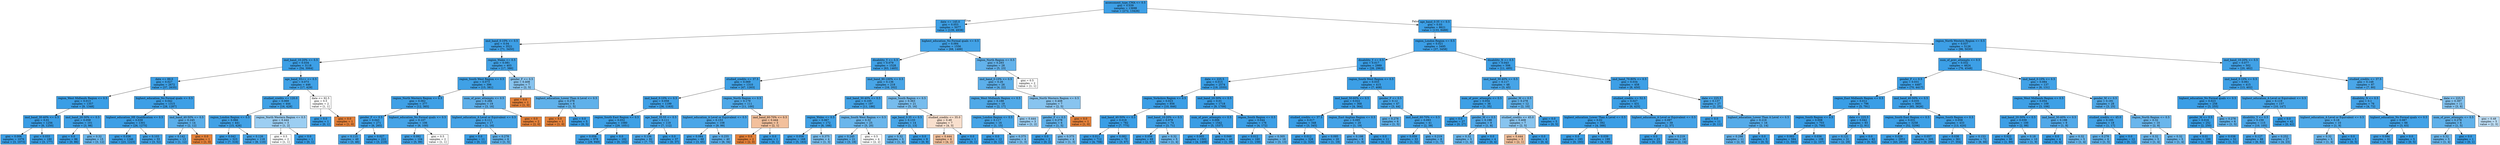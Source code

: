 digraph Tree {
node [shape=box, style="filled", color="black"] ;
0 [label="assessment_type_CMA <= 0.5\ngini = 0.039\nsamples = 13698\nvalue = [272, 13426]", fillcolor="#399de5fa"] ;
1 [label="date <= 145.0\ngini = 0.053\nsamples = 5077\nvalue = [139, 4938]", fillcolor="#399de5f8"] ;
0 -> 1 [labeldistance=2.5, labelangle=45, headlabel="True"] ;
2 [label="imd_band_0-10% <= 0.5\ngini = 0.04\nsamples = 3521\nvalue = [71, 3450]", fillcolor="#399de5fa"] ;
1 -> 2 ;
3 [label="imd_band_10-20% <= 0.5\ngini = 0.034\nsamples = 3118\nvalue = [54, 3064]", fillcolor="#399de5fb"] ;
2 -> 3 ;
4 [label="date <= 89.0\ngini = 0.027\nsamples = 2672\nvalue = [37, 2635]", fillcolor="#399de5fb"] ;
3 -> 4 ;
5 [label="region_West Midlands Region <= 0.5\ngini = 0.013\nsamples = 1357\nvalue = [9, 1348]", fillcolor="#399de5fd"] ;
4 -> 5 ;
6 [label="imd_band_30-40% <= 0.5\ngini = 0.01\nsamples = 1256\nvalue = [6, 1250]", fillcolor="#399de5fe"] ;
5 -> 6 ;
7 [label="gini = 0.006\nsamples = 1076\nvalue = [3, 1073]", fillcolor="#399de5fe"] ;
6 -> 7 ;
8 [label="gini = 0.033\nsamples = 180\nvalue = [3, 177]", fillcolor="#399de5fb"] ;
6 -> 8 ;
9 [label="imd_band_20-30% <= 0.5\ngini = 0.058\nsamples = 101\nvalue = [3, 98]", fillcolor="#399de5f7"] ;
5 -> 9 ;
10 [label="gini = 0.0\nsamples = 86\nvalue = [0, 86]", fillcolor="#399de5ff"] ;
9 -> 10 ;
11 [label="gini = 0.32\nsamples = 15\nvalue = [3, 12]", fillcolor="#399de5bf"] ;
9 -> 11 ;
12 [label="highest_education_No Formal quals <= 0.5\ngini = 0.042\nsamples = 1315\nvalue = [28, 1287]", fillcolor="#399de5f9"] ;
4 -> 12 ;
13 [label="highest_education_HE Qualification <= 0.5\ngini = 0.039\nsamples = 1301\nvalue = [26, 1275]", fillcolor="#399de5fa"] ;
12 -> 13 ;
14 [label="gini = 0.036\nsamples = 1246\nvalue = [23, 1223]", fillcolor="#399de5fa"] ;
13 -> 14 ;
15 [label="gini = 0.103\nsamples = 55\nvalue = [3, 52]", fillcolor="#399de5f0"] ;
13 -> 15 ;
16 [label="imd_band_40-50% <= 0.5\ngini = 0.245\nsamples = 14\nvalue = [2, 12]", fillcolor="#399de5d4"] ;
12 -> 16 ;
17 [label="gini = 0.142\nsamples = 13\nvalue = [1, 12]", fillcolor="#399de5ea"] ;
16 -> 17 ;
18 [label="gini = 0.0\nsamples = 1\nvalue = [1, 0]", fillcolor="#e58139ff"] ;
16 -> 18 ;
19 [label="age_band_55<= <= 0.5\ngini = 0.073\nsamples = 446\nvalue = [17, 429]", fillcolor="#399de5f5"] ;
3 -> 19 ;
20 [label="studied_credits <= 120.0\ngini = 0.069\nsamples = 444\nvalue = [16, 428]", fillcolor="#399de5f5"] ;
19 -> 20 ;
21 [label="region_London Region <= 0.5\ngini = 0.066\nsamples = 441\nvalue = [15, 426]", fillcolor="#399de5f6"] ;
20 -> 21 ;
22 [label="gini = 0.042\nsamples = 323\nvalue = [7, 316]", fillcolor="#399de5f9"] ;
21 -> 22 ;
23 [label="gini = 0.126\nsamples = 118\nvalue = [8, 110]", fillcolor="#399de5ec"] ;
21 -> 23 ;
24 [label="region_North Western Region <= 0.5\ngini = 0.444\nsamples = 3\nvalue = [1, 2]", fillcolor="#399de57f"] ;
20 -> 24 ;
25 [label="gini = 0.5\nsamples = 2\nvalue = [1, 1]", fillcolor="#e5813900"] ;
24 -> 25 ;
26 [label="gini = 0.0\nsamples = 1\nvalue = [0, 1]", fillcolor="#399de5ff"] ;
24 -> 26 ;
27 [label="date <= 92.5\ngini = 0.5\nsamples = 2\nvalue = [1, 1]", fillcolor="#e5813900"] ;
19 -> 27 ;
28 [label="gini = 0.0\nsamples = 1\nvalue = [0, 1]", fillcolor="#399de5ff"] ;
27 -> 28 ;
29 [label="gini = 0.0\nsamples = 1\nvalue = [1, 0]", fillcolor="#e58139ff"] ;
27 -> 29 ;
30 [label="region_Wales <= 0.5\ngini = 0.081\nsamples = 403\nvalue = [17, 386]", fillcolor="#399de5f4"] ;
2 -> 30 ;
31 [label="region_South West Region <= 0.5\ngini = 0.073\nsamples = 396\nvalue = [15, 381]", fillcolor="#399de5f5"] ;
30 -> 31 ;
32 [label="region_North Western Region <= 0.5\ngini = 0.062\nsamples = 377\nvalue = [12, 365]", fillcolor="#399de5f7"] ;
31 -> 32 ;
33 [label="gender_F <= 0.5\ngini = 0.043\nsamples = 271\nvalue = [6, 265]", fillcolor="#399de5f9"] ;
32 -> 33 ;
34 [label="gini = 0.115\nsamples = 49\nvalue = [3, 46]", fillcolor="#399de5ee"] ;
33 -> 34 ;
35 [label="gini = 0.027\nsamples = 222\nvalue = [3, 219]", fillcolor="#399de5fc"] ;
33 -> 35 ;
36 [label="highest_education_No Formal quals <= 0.5\ngini = 0.107\nsamples = 106\nvalue = [6, 100]", fillcolor="#399de5f0"] ;
32 -> 36 ;
37 [label="gini = 0.092\nsamples = 104\nvalue = [5, 99]", fillcolor="#399de5f2"] ;
36 -> 37 ;
38 [label="gini = 0.5\nsamples = 2\nvalue = [1, 1]", fillcolor="#e5813900"] ;
36 -> 38 ;
39 [label="num_of_prev_attempts <= 0.5\ngini = 0.266\nsamples = 19\nvalue = [3, 16]", fillcolor="#399de5cf"] ;
31 -> 39 ;
40 [label="highest_education_A Level or Equivalent <= 0.5\ngini = 0.111\nsamples = 17\nvalue = [1, 16]", fillcolor="#399de5ef"] ;
39 -> 40 ;
41 [label="gini = 0.0\nsamples = 11\nvalue = [0, 11]", fillcolor="#399de5ff"] ;
40 -> 41 ;
42 [label="gini = 0.278\nsamples = 6\nvalue = [1, 5]", fillcolor="#399de5cc"] ;
40 -> 42 ;
43 [label="gini = 0.0\nsamples = 2\nvalue = [2, 0]", fillcolor="#e58139ff"] ;
39 -> 43 ;
44 [label="gender_F <= 0.5\ngini = 0.408\nsamples = 7\nvalue = [2, 5]", fillcolor="#399de599"] ;
30 -> 44 ;
45 [label="gini = 0.0\nsamples = 1\nvalue = [1, 0]", fillcolor="#e58139ff"] ;
44 -> 45 ;
46 [label="highest_education_Lower Than A Level <= 0.5\ngini = 0.278\nsamples = 6\nvalue = [1, 5]", fillcolor="#399de5cc"] ;
44 -> 46 ;
47 [label="gini = 0.0\nsamples = 1\nvalue = [1, 0]", fillcolor="#e58139ff"] ;
46 -> 47 ;
48 [label="gini = 0.0\nsamples = 5\nvalue = [0, 5]", fillcolor="#399de5ff"] ;
46 -> 48 ;
49 [label="highest_education_No Formal quals <= 0.5\ngini = 0.084\nsamples = 1556\nvalue = [68, 1488]", fillcolor="#399de5f3"] ;
1 -> 49 ;
50 [label="disability_Y <= 0.5\ngini = 0.079\nsamples = 1528\nvalue = [63, 1465]", fillcolor="#399de5f4"] ;
49 -> 50 ;
51 [label="studied_credits <= 37.5\ngini = 0.069\nsamples = 1310\nvalue = [47, 1263]", fillcolor="#399de5f6"] ;
50 -> 51 ;
52 [label="imd_band_0-10% <= 0.5\ngini = 0.058\nsamples = 1199\nvalue = [36, 1163]", fillcolor="#399de5f7"] ;
51 -> 52 ;
53 [label="region_South East Region <= 0.5\ngini = 0.052\nsamples = 1080\nvalue = [29, 1051]", fillcolor="#399de5f8"] ;
52 -> 53 ;
54 [label="gini = 0.058\nsamples = 978\nvalue = [29, 949]", fillcolor="#399de5f7"] ;
53 -> 54 ;
55 [label="gini = 0.0\nsamples = 102\nvalue = [0, 102]", fillcolor="#399de5ff"] ;
53 -> 55 ;
56 [label="age_band_35-55 <= 0.5\ngini = 0.111\nsamples = 119\nvalue = [7, 112]", fillcolor="#399de5ef"] ;
52 -> 56 ;
57 [label="gini = 0.156\nsamples = 82\nvalue = [7, 75]", fillcolor="#399de5e7"] ;
56 -> 57 ;
58 [label="gini = 0.0\nsamples = 37\nvalue = [0, 37]", fillcolor="#399de5ff"] ;
56 -> 58 ;
59 [label="region_North Region <= 0.5\ngini = 0.179\nsamples = 111\nvalue = [11, 100]", fillcolor="#399de5e3"] ;
51 -> 59 ;
60 [label="highest_education_A Level or Equivalent <= 0.5\ngini = 0.153\nsamples = 108\nvalue = [9, 99]", fillcolor="#399de5e8"] ;
59 -> 60 ;
61 [label="gini = 0.084\nsamples = 68\nvalue = [3, 65]", fillcolor="#399de5f3"] ;
60 -> 61 ;
62 [label="gini = 0.255\nsamples = 40\nvalue = [6, 34]", fillcolor="#399de5d2"] ;
60 -> 62 ;
63 [label="imd_band_60-70% <= 0.5\ngini = 0.444\nsamples = 3\nvalue = [2, 1]", fillcolor="#e581397f"] ;
59 -> 63 ;
64 [label="gini = 0.0\nsamples = 2\nvalue = [2, 0]", fillcolor="#e58139ff"] ;
63 -> 64 ;
65 [label="gini = 0.0\nsamples = 1\nvalue = [0, 1]", fillcolor="#399de5ff"] ;
63 -> 65 ;
66 [label="imd_band_90-100% <= 0.5\ngini = 0.136\nsamples = 218\nvalue = [16, 202]", fillcolor="#399de5eb"] ;
50 -> 66 ;
67 [label="imd_band_30-40% <= 0.5\ngini = 0.105\nsamples = 197\nvalue = [11, 186]", fillcolor="#399de5f0"] ;
66 -> 67 ;
68 [label="region_Wales <= 0.5\ngini = 0.067\nsamples = 172\nvalue = [6, 166]", fillcolor="#399de5f6"] ;
67 -> 68 ;
69 [label="gini = 0.058\nsamples = 168\nvalue = [5, 163]", fillcolor="#399de5f7"] ;
68 -> 69 ;
70 [label="gini = 0.375\nsamples = 4\nvalue = [1, 3]", fillcolor="#399de5aa"] ;
68 -> 70 ;
71 [label="region_South West Region <= 0.5\ngini = 0.32\nsamples = 25\nvalue = [5, 20]", fillcolor="#399de5bf"] ;
67 -> 71 ;
72 [label="gini = 0.245\nsamples = 21\nvalue = [3, 18]", fillcolor="#399de5d4"] ;
71 -> 72 ;
73 [label="gini = 0.5\nsamples = 4\nvalue = [2, 2]", fillcolor="#e5813900"] ;
71 -> 73 ;
74 [label="region_South Region <= 0.5\ngini = 0.363\nsamples = 21\nvalue = [5, 16]", fillcolor="#399de5af"] ;
66 -> 74 ;
75 [label="age_band_0-35 <= 0.5\ngini = 0.133\nsamples = 14\nvalue = [1, 13]", fillcolor="#399de5eb"] ;
74 -> 75 ;
76 [label="gini = 0.32\nsamples = 5\nvalue = [1, 4]", fillcolor="#399de5bf"] ;
75 -> 76 ;
77 [label="gini = 0.0\nsamples = 9\nvalue = [0, 9]", fillcolor="#399de5ff"] ;
75 -> 77 ;
78 [label="studied_credits <= 35.0\ngini = 0.49\nsamples = 7\nvalue = [4, 3]", fillcolor="#e5813940"] ;
74 -> 78 ;
79 [label="gini = 0.444\nsamples = 6\nvalue = [4, 2]", fillcolor="#e581397f"] ;
78 -> 79 ;
80 [label="gini = 0.0\nsamples = 1\nvalue = [0, 1]", fillcolor="#399de5ff"] ;
78 -> 80 ;
81 [label="region_North Region <= 0.5\ngini = 0.293\nsamples = 28\nvalue = [5, 23]", fillcolor="#399de5c8"] ;
49 -> 81 ;
82 [label="imd_band_0-10% <= 0.5\ngini = 0.26\nsamples = 26\nvalue = [4, 22]", fillcolor="#399de5d1"] ;
81 -> 82 ;
83 [label="region_West Midlands Region <= 0.5\ngini = 0.188\nsamples = 19\nvalue = [2, 17]", fillcolor="#399de5e1"] ;
82 -> 83 ;
84 [label="region_London Region <= 0.5\ngini = 0.117\nsamples = 16\nvalue = [1, 15]", fillcolor="#399de5ee"] ;
83 -> 84 ;
85 [label="gini = 0.0\nsamples = 12\nvalue = [0, 12]", fillcolor="#399de5ff"] ;
84 -> 85 ;
86 [label="gini = 0.375\nsamples = 4\nvalue = [1, 3]", fillcolor="#399de5aa"] ;
84 -> 86 ;
87 [label="gini = 0.444\nsamples = 3\nvalue = [1, 2]", fillcolor="#399de57f"] ;
83 -> 87 ;
88 [label="region_North Western Region <= 0.5\ngini = 0.408\nsamples = 7\nvalue = [2, 5]", fillcolor="#399de599"] ;
82 -> 88 ;
89 [label="gender_F <= 0.5\ngini = 0.278\nsamples = 6\nvalue = [1, 5]", fillcolor="#399de5cc"] ;
88 -> 89 ;
90 [label="gini = 0.0\nsamples = 2\nvalue = [0, 2]", fillcolor="#399de5ff"] ;
89 -> 90 ;
91 [label="gini = 0.375\nsamples = 4\nvalue = [1, 3]", fillcolor="#399de5aa"] ;
89 -> 91 ;
92 [label="gini = 0.0\nsamples = 1\nvalue = [1, 0]", fillcolor="#e58139ff"] ;
88 -> 92 ;
93 [label="gini = 0.5\nsamples = 2\nvalue = [1, 1]", fillcolor="#e5813900"] ;
81 -> 93 ;
94 [label="age_band_0-35 <= 0.5\ngini = 0.03\nsamples = 8621\nvalue = [133, 8488]", fillcolor="#399de5fb"] ;
0 -> 94 [labeldistance=2.5, labelangle=-45, headlabel="False"] ;
95 [label="region_London Region <= 0.5\ngini = 0.021\nsamples = 3495\nvalue = [37, 3458]", fillcolor="#399de5fc"] ;
94 -> 95 ;
96 [label="disability_Y <= 0.5\ngini = 0.017\nsamples = 2989\nvalue = [26, 2963]", fillcolor="#399de5fd"] ;
95 -> 96 ;
97 [label="date <= 225.5\ngini = 0.015\nsamples = 2574\nvalue = [19, 2555]", fillcolor="#399de5fd"] ;
96 -> 97 ;
98 [label="region_Yorkshire Region <= 0.5\ngini = 0.023\nsamples = 856\nvalue = [10, 846]", fillcolor="#399de5fc"] ;
97 -> 98 ;
99 [label="imd_band_40-50% <= 0.5\ngini = 0.018\nsamples = 782\nvalue = [7, 775]", fillcolor="#399de5fd"] ;
98 -> 99 ;
100 [label="gini = 0.011\nsamples = 712\nvalue = [4, 708]", fillcolor="#399de5fe"] ;
99 -> 100 ;
101 [label="gini = 0.082\nsamples = 70\nvalue = [3, 67]", fillcolor="#399de5f4"] ;
99 -> 101 ;
102 [label="imd_band_10-20% <= 0.5\ngini = 0.078\nsamples = 74\nvalue = [3, 71]", fillcolor="#399de5f4"] ;
98 -> 102 ;
103 [label="gini = 0.056\nsamples = 69\nvalue = [2, 67]", fillcolor="#399de5f7"] ;
102 -> 103 ;
104 [label="gini = 0.32\nsamples = 5\nvalue = [1, 4]", fillcolor="#399de5bf"] ;
102 -> 104 ;
105 [label="imd_band_20-30% <= 0.5\ngini = 0.01\nsamples = 1718\nvalue = [9, 1709]", fillcolor="#399de5fe"] ;
97 -> 105 ;
106 [label="num_of_prev_attempts <= 0.5\ngini = 0.006\nsamples = 1542\nvalue = [5, 1537]", fillcolor="#399de5fe"] ;
105 -> 106 ;
107 [label="gini = 0.005\nsamples = 1502\nvalue = [4, 1498]", fillcolor="#399de5fe"] ;
106 -> 107 ;
108 [label="gini = 0.049\nsamples = 40\nvalue = [1, 39]", fillcolor="#399de5f8"] ;
106 -> 108 ;
109 [label="region_South Region <= 0.5\ngini = 0.044\nsamples = 176\nvalue = [4, 172]", fillcolor="#399de5f9"] ;
105 -> 109 ;
110 [label="gini = 0.012\nsamples = 160\nvalue = [1, 159]", fillcolor="#399de5fd"] ;
109 -> 110 ;
111 [label="gini = 0.305\nsamples = 16\nvalue = [3, 13]", fillcolor="#399de5c4"] ;
109 -> 111 ;
112 [label="region_South West Region <= 0.5\ngini = 0.033\nsamples = 415\nvalue = [7, 408]", fillcolor="#399de5fb"] ;
96 -> 112 ;
113 [label="imd_band_50-60% <= 0.5\ngini = 0.022\nsamples = 368\nvalue = [4, 364]", fillcolor="#399de5fc"] ;
112 -> 113 ;
114 [label="studied_credits <= 37.5\ngini = 0.017\nsamples = 348\nvalue = [3, 345]", fillcolor="#399de5fd"] ;
113 -> 114 ;
115 [label="gini = 0.012\nsamples = 328\nvalue = [2, 326]", fillcolor="#399de5fd"] ;
114 -> 115 ;
116 [label="gini = 0.095\nsamples = 20\nvalue = [1, 19]", fillcolor="#399de5f2"] ;
114 -> 116 ;
117 [label="region_East Anglian Region <= 0.5\ngini = 0.095\nsamples = 20\nvalue = [1, 19]", fillcolor="#399de5f2"] ;
113 -> 117 ;
118 [label="gini = 0.198\nsamples = 9\nvalue = [1, 8]", fillcolor="#399de5df"] ;
117 -> 118 ;
119 [label="gini = 0.0\nsamples = 11\nvalue = [0, 11]", fillcolor="#399de5ff"] ;
117 -> 119 ;
120 [label="gender_F <= 0.5\ngini = 0.12\nsamples = 47\nvalue = [3, 44]", fillcolor="#399de5ee"] ;
112 -> 120 ;
121 [label="gini = 0.278\nsamples = 6\nvalue = [1, 5]", fillcolor="#399de5cc"] ;
120 -> 121 ;
122 [label="imd_band_60-70% <= 0.5\ngini = 0.093\nsamples = 41\nvalue = [2, 39]", fillcolor="#399de5f2"] ;
120 -> 122 ;
123 [label="gini = 0.059\nsamples = 33\nvalue = [1, 32]", fillcolor="#399de5f7"] ;
122 -> 123 ;
124 [label="gini = 0.219\nsamples = 8\nvalue = [1, 7]", fillcolor="#399de5db"] ;
122 -> 124 ;
125 [label="disability_N <= 0.5\ngini = 0.043\nsamples = 506\nvalue = [11, 495]", fillcolor="#399de5f9"] ;
95 -> 125 ;
126 [label="imd_band_30-40% <= 0.5\ngini = 0.117\nsamples = 48\nvalue = [3, 45]", fillcolor="#399de5ee"] ;
125 -> 126 ;
127 [label="num_of_prev_attempts <= 0.5\ngini = 0.054\nsamples = 36\nvalue = [1, 35]", fillcolor="#399de5f8"] ;
126 -> 127 ;
128 [label="gini = 0.0\nsamples = 27\nvalue = [0, 27]", fillcolor="#399de5ff"] ;
127 -> 128 ;
129 [label="gender_M <= 0.5\ngini = 0.198\nsamples = 9\nvalue = [1, 8]", fillcolor="#399de5df"] ;
127 -> 129 ;
130 [label="gini = 0.32\nsamples = 5\nvalue = [1, 4]", fillcolor="#399de5bf"] ;
129 -> 130 ;
131 [label="gini = 0.0\nsamples = 4\nvalue = [0, 4]", fillcolor="#399de5ff"] ;
129 -> 131 ;
132 [label="gender_M <= 0.5\ngini = 0.278\nsamples = 12\nvalue = [2, 10]", fillcolor="#399de5cc"] ;
126 -> 132 ;
133 [label="studied_credits <= 45.0\ngini = 0.408\nsamples = 7\nvalue = [2, 5]", fillcolor="#399de599"] ;
132 -> 133 ;
134 [label="gini = 0.444\nsamples = 3\nvalue = [2, 1]", fillcolor="#e581397f"] ;
133 -> 134 ;
135 [label="gini = 0.0\nsamples = 4\nvalue = [0, 4]", fillcolor="#399de5ff"] ;
133 -> 135 ;
136 [label="gini = 0.0\nsamples = 5\nvalue = [0, 5]", fillcolor="#399de5ff"] ;
132 -> 136 ;
137 [label="imd_band_70-80% <= 0.5\ngini = 0.034\nsamples = 458\nvalue = [8, 450]", fillcolor="#399de5fa"] ;
125 -> 137 ;
138 [label="studied_credits <= 52.5\ngini = 0.027\nsamples = 431\nvalue = [6, 425]", fillcolor="#399de5fb"] ;
137 -> 138 ;
139 [label="highest_education_Lower Than A Level <= 0.5\ngini = 0.02\nsamples = 392\nvalue = [4, 388]", fillcolor="#399de5fc"] ;
138 -> 139 ;
140 [label="gini = 0.0\nsamples = 193\nvalue = [0, 193]", fillcolor="#399de5ff"] ;
139 -> 140 ;
141 [label="gini = 0.039\nsamples = 199\nvalue = [4, 195]", fillcolor="#399de5fa"] ;
139 -> 141 ;
142 [label="highest_education_A Level or Equivalent <= 0.5\ngini = 0.097\nsamples = 39\nvalue = [2, 37]", fillcolor="#399de5f1"] ;
138 -> 142 ;
143 [label="gini = 0.0\nsamples = 23\nvalue = [0, 23]", fillcolor="#399de5ff"] ;
142 -> 143 ;
144 [label="gini = 0.219\nsamples = 16\nvalue = [2, 14]", fillcolor="#399de5db"] ;
142 -> 144 ;
145 [label="date <= 225.5\ngini = 0.137\nsamples = 27\nvalue = [2, 25]", fillcolor="#399de5eb"] ;
137 -> 145 ;
146 [label="gini = 0.0\nsamples = 11\nvalue = [0, 11]", fillcolor="#399de5ff"] ;
145 -> 146 ;
147 [label="highest_education_Lower Than A Level <= 0.5\ngini = 0.219\nsamples = 16\nvalue = [2, 14]", fillcolor="#399de5db"] ;
145 -> 147 ;
148 [label="gini = 0.298\nsamples = 11\nvalue = [2, 9]", fillcolor="#399de5c6"] ;
147 -> 148 ;
149 [label="gini = 0.0\nsamples = 5\nvalue = [0, 5]", fillcolor="#399de5ff"] ;
147 -> 149 ;
150 [label="region_North Western Region <= 0.5\ngini = 0.037\nsamples = 5126\nvalue = [96, 5030]", fillcolor="#399de5fa"] ;
94 -> 150 ;
151 [label="num_of_prev_attempts <= 0.5\ngini = 0.032\nsamples = 4624\nvalue = [76, 4548]", fillcolor="#399de5fb"] ;
150 -> 151 ;
152 [label="gender_F <= 0.5\ngini = 0.031\nsamples = 4487\nvalue = [70, 4417]", fillcolor="#399de5fb"] ;
151 -> 152 ;
153 [label="region_East Midlands Region <= 0.5\ngini = 0.012\nsamples = 796\nvalue = [5, 791]", fillcolor="#399de5fd"] ;
152 -> 153 ;
154 [label="region_South Region <= 0.5\ngini = 0.008\nsamples = 703\nvalue = [3, 700]", fillcolor="#399de5fe"] ;
153 -> 154 ;
155 [label="gini = 0.003\nsamples = 594\nvalue = [1, 593]", fillcolor="#399de5ff"] ;
154 -> 155 ;
156 [label="gini = 0.036\nsamples = 109\nvalue = [2, 107]", fillcolor="#399de5fa"] ;
154 -> 156 ;
157 [label="date <= 225.5\ngini = 0.042\nsamples = 93\nvalue = [2, 91]", fillcolor="#399de5f9"] ;
153 -> 157 ;
158 [label="gini = 0.121\nsamples = 31\nvalue = [2, 29]", fillcolor="#399de5ed"] ;
157 -> 158 ;
159 [label="gini = 0.0\nsamples = 62\nvalue = [0, 62]", fillcolor="#399de5ff"] ;
157 -> 159 ;
160 [label="imd_band_40-50% <= 0.5\ngini = 0.035\nsamples = 3691\nvalue = [65, 3626]", fillcolor="#399de5fa"] ;
152 -> 160 ;
161 [label="region_South East Region <= 0.5\ngini = 0.031\nsamples = 3258\nvalue = [52, 3206]", fillcolor="#399de5fb"] ;
160 -> 161 ;
162 [label="gini = 0.029\nsamples = 2953\nvalue = [43, 2910]", fillcolor="#399de5fb"] ;
161 -> 162 ;
163 [label="gini = 0.057\nsamples = 305\nvalue = [9, 296]", fillcolor="#399de5f7"] ;
161 -> 163 ;
164 [label="region_South Region <= 0.5\ngini = 0.058\nsamples = 433\nvalue = [13, 420]", fillcolor="#399de5f7"] ;
160 -> 164 ;
165 [label="gini = 0.038\nsamples = 361\nvalue = [7, 354]", fillcolor="#399de5fa"] ;
164 -> 165 ;
166 [label="gini = 0.153\nsamples = 72\nvalue = [6, 66]", fillcolor="#399de5e8"] ;
164 -> 166 ;
167 [label="imd_band_0-10% <= 0.5\ngini = 0.084\nsamples = 137\nvalue = [6, 131]", fillcolor="#399de5f3"] ;
151 -> 167 ;
168 [label="region_West Midlands Region <= 0.5\ngini = 0.054\nsamples = 109\nvalue = [3, 106]", fillcolor="#399de5f8"] ;
167 -> 168 ;
169 [label="imd_band_20-30% <= 0.5\ngini = 0.039\nsamples = 100\nvalue = [2, 98]", fillcolor="#399de5fa"] ;
168 -> 169 ;
170 [label="gini = 0.022\nsamples = 90\nvalue = [1, 89]", fillcolor="#399de5fc"] ;
169 -> 170 ;
171 [label="gini = 0.18\nsamples = 10\nvalue = [1, 9]", fillcolor="#399de5e3"] ;
169 -> 171 ;
172 [label="imd_band_30-40% <= 0.5\ngini = 0.198\nsamples = 9\nvalue = [1, 8]", fillcolor="#399de5df"] ;
168 -> 172 ;
173 [label="gini = 0.0\nsamples = 4\nvalue = [0, 4]", fillcolor="#399de5ff"] ;
172 -> 173 ;
174 [label="gini = 0.32\nsamples = 5\nvalue = [1, 4]", fillcolor="#399de5bf"] ;
172 -> 174 ;
175 [label="gender_M <= 0.5\ngini = 0.191\nsamples = 28\nvalue = [3, 25]", fillcolor="#399de5e0"] ;
167 -> 175 ;
176 [label="studied_credits <= 45.0\ngini = 0.105\nsamples = 18\nvalue = [1, 17]", fillcolor="#399de5f0"] ;
175 -> 176 ;
177 [label="gini = 0.278\nsamples = 6\nvalue = [1, 5]", fillcolor="#399de5cc"] ;
176 -> 177 ;
178 [label="gini = 0.0\nsamples = 12\nvalue = [0, 12]", fillcolor="#399de5ff"] ;
176 -> 178 ;
179 [label="region_North Region <= 0.5\ngini = 0.32\nsamples = 10\nvalue = [2, 8]", fillcolor="#399de5bf"] ;
175 -> 179 ;
180 [label="gini = 0.32\nsamples = 5\nvalue = [1, 4]", fillcolor="#399de5bf"] ;
179 -> 180 ;
181 [label="gini = 0.32\nsamples = 5\nvalue = [1, 4]", fillcolor="#399de5bf"] ;
179 -> 181 ;
182 [label="imd_band_10-20% <= 0.5\ngini = 0.077\nsamples = 502\nvalue = [20, 482]", fillcolor="#399de5f4"] ;
150 -> 182 ;
183 [label="imd_band_0-10% <= 0.5\ngini = 0.061\nsamples = 415\nvalue = [13, 402]", fillcolor="#399de5f7"] ;
182 -> 183 ;
184 [label="highest_education_No Formal quals <= 0.5\ngini = 0.023\nsamples = 258\nvalue = [3, 255]", fillcolor="#399de5fc"] ;
183 -> 184 ;
185 [label="gender_M <= 0.5\ngini = 0.016\nsamples = 252\nvalue = [2, 250]", fillcolor="#399de5fd"] ;
184 -> 185 ;
186 [label="gini = 0.01\nsamples = 200\nvalue = [1, 199]", fillcolor="#399de5fe"] ;
185 -> 186 ;
187 [label="gini = 0.038\nsamples = 52\nvalue = [1, 51]", fillcolor="#399de5fa"] ;
185 -> 187 ;
188 [label="gini = 0.278\nsamples = 6\nvalue = [1, 5]", fillcolor="#399de5cc"] ;
184 -> 188 ;
189 [label="highest_education_A Level or Equivalent <= 0.5\ngini = 0.119\nsamples = 157\nvalue = [10, 147]", fillcolor="#399de5ee"] ;
183 -> 189 ;
190 [label="disability_Y <= 0.5\ngini = 0.159\nsamples = 115\nvalue = [10, 105]", fillcolor="#399de5e7"] ;
189 -> 190 ;
191 [label="gini = 0.127\nsamples = 88\nvalue = [6, 82]", fillcolor="#399de5ec"] ;
190 -> 191 ;
192 [label="gini = 0.252\nsamples = 27\nvalue = [4, 23]", fillcolor="#399de5d3"] ;
190 -> 192 ;
193 [label="gini = 0.0\nsamples = 42\nvalue = [0, 42]", fillcolor="#399de5ff"] ;
189 -> 193 ;
194 [label="studied_credits <= 37.5\ngini = 0.148\nsamples = 87\nvalue = [7, 80]", fillcolor="#399de5e9"] ;
182 -> 194 ;
195 [label="disability_N <= 0.5\ngini = 0.1\nsamples = 76\nvalue = [4, 72]", fillcolor="#399de5f1"] ;
194 -> 195 ;
196 [label="highest_education_A Level or Equivalent <= 0.5\ngini = 0.18\nsamples = 10\nvalue = [1, 9]", fillcolor="#399de5e3"] ;
195 -> 196 ;
197 [label="gini = 0.32\nsamples = 5\nvalue = [1, 4]", fillcolor="#399de5bf"] ;
196 -> 197 ;
198 [label="gini = 0.0\nsamples = 5\nvalue = [0, 5]", fillcolor="#399de5ff"] ;
196 -> 198 ;
199 [label="highest_education_No Formal quals <= 0.5\ngini = 0.087\nsamples = 66\nvalue = [3, 63]", fillcolor="#399de5f3"] ;
195 -> 199 ;
200 [label="gini = 0.094\nsamples = 61\nvalue = [3, 58]", fillcolor="#399de5f2"] ;
199 -> 200 ;
201 [label="gini = 0.0\nsamples = 5\nvalue = [0, 5]", fillcolor="#399de5ff"] ;
199 -> 201 ;
202 [label="date <= 225.5\ngini = 0.397\nsamples = 11\nvalue = [3, 8]", fillcolor="#399de59f"] ;
194 -> 202 ;
203 [label="num_of_prev_attempts <= 0.5\ngini = 0.278\nsamples = 6\nvalue = [1, 5]", fillcolor="#399de5cc"] ;
202 -> 203 ;
204 [label="gini = 0.32\nsamples = 5\nvalue = [1, 4]", fillcolor="#399de5bf"] ;
203 -> 204 ;
205 [label="gini = 0.0\nsamples = 1\nvalue = [0, 1]", fillcolor="#399de5ff"] ;
203 -> 205 ;
206 [label="gini = 0.48\nsamples = 5\nvalue = [2, 3]", fillcolor="#399de555"] ;
202 -> 206 ;
}